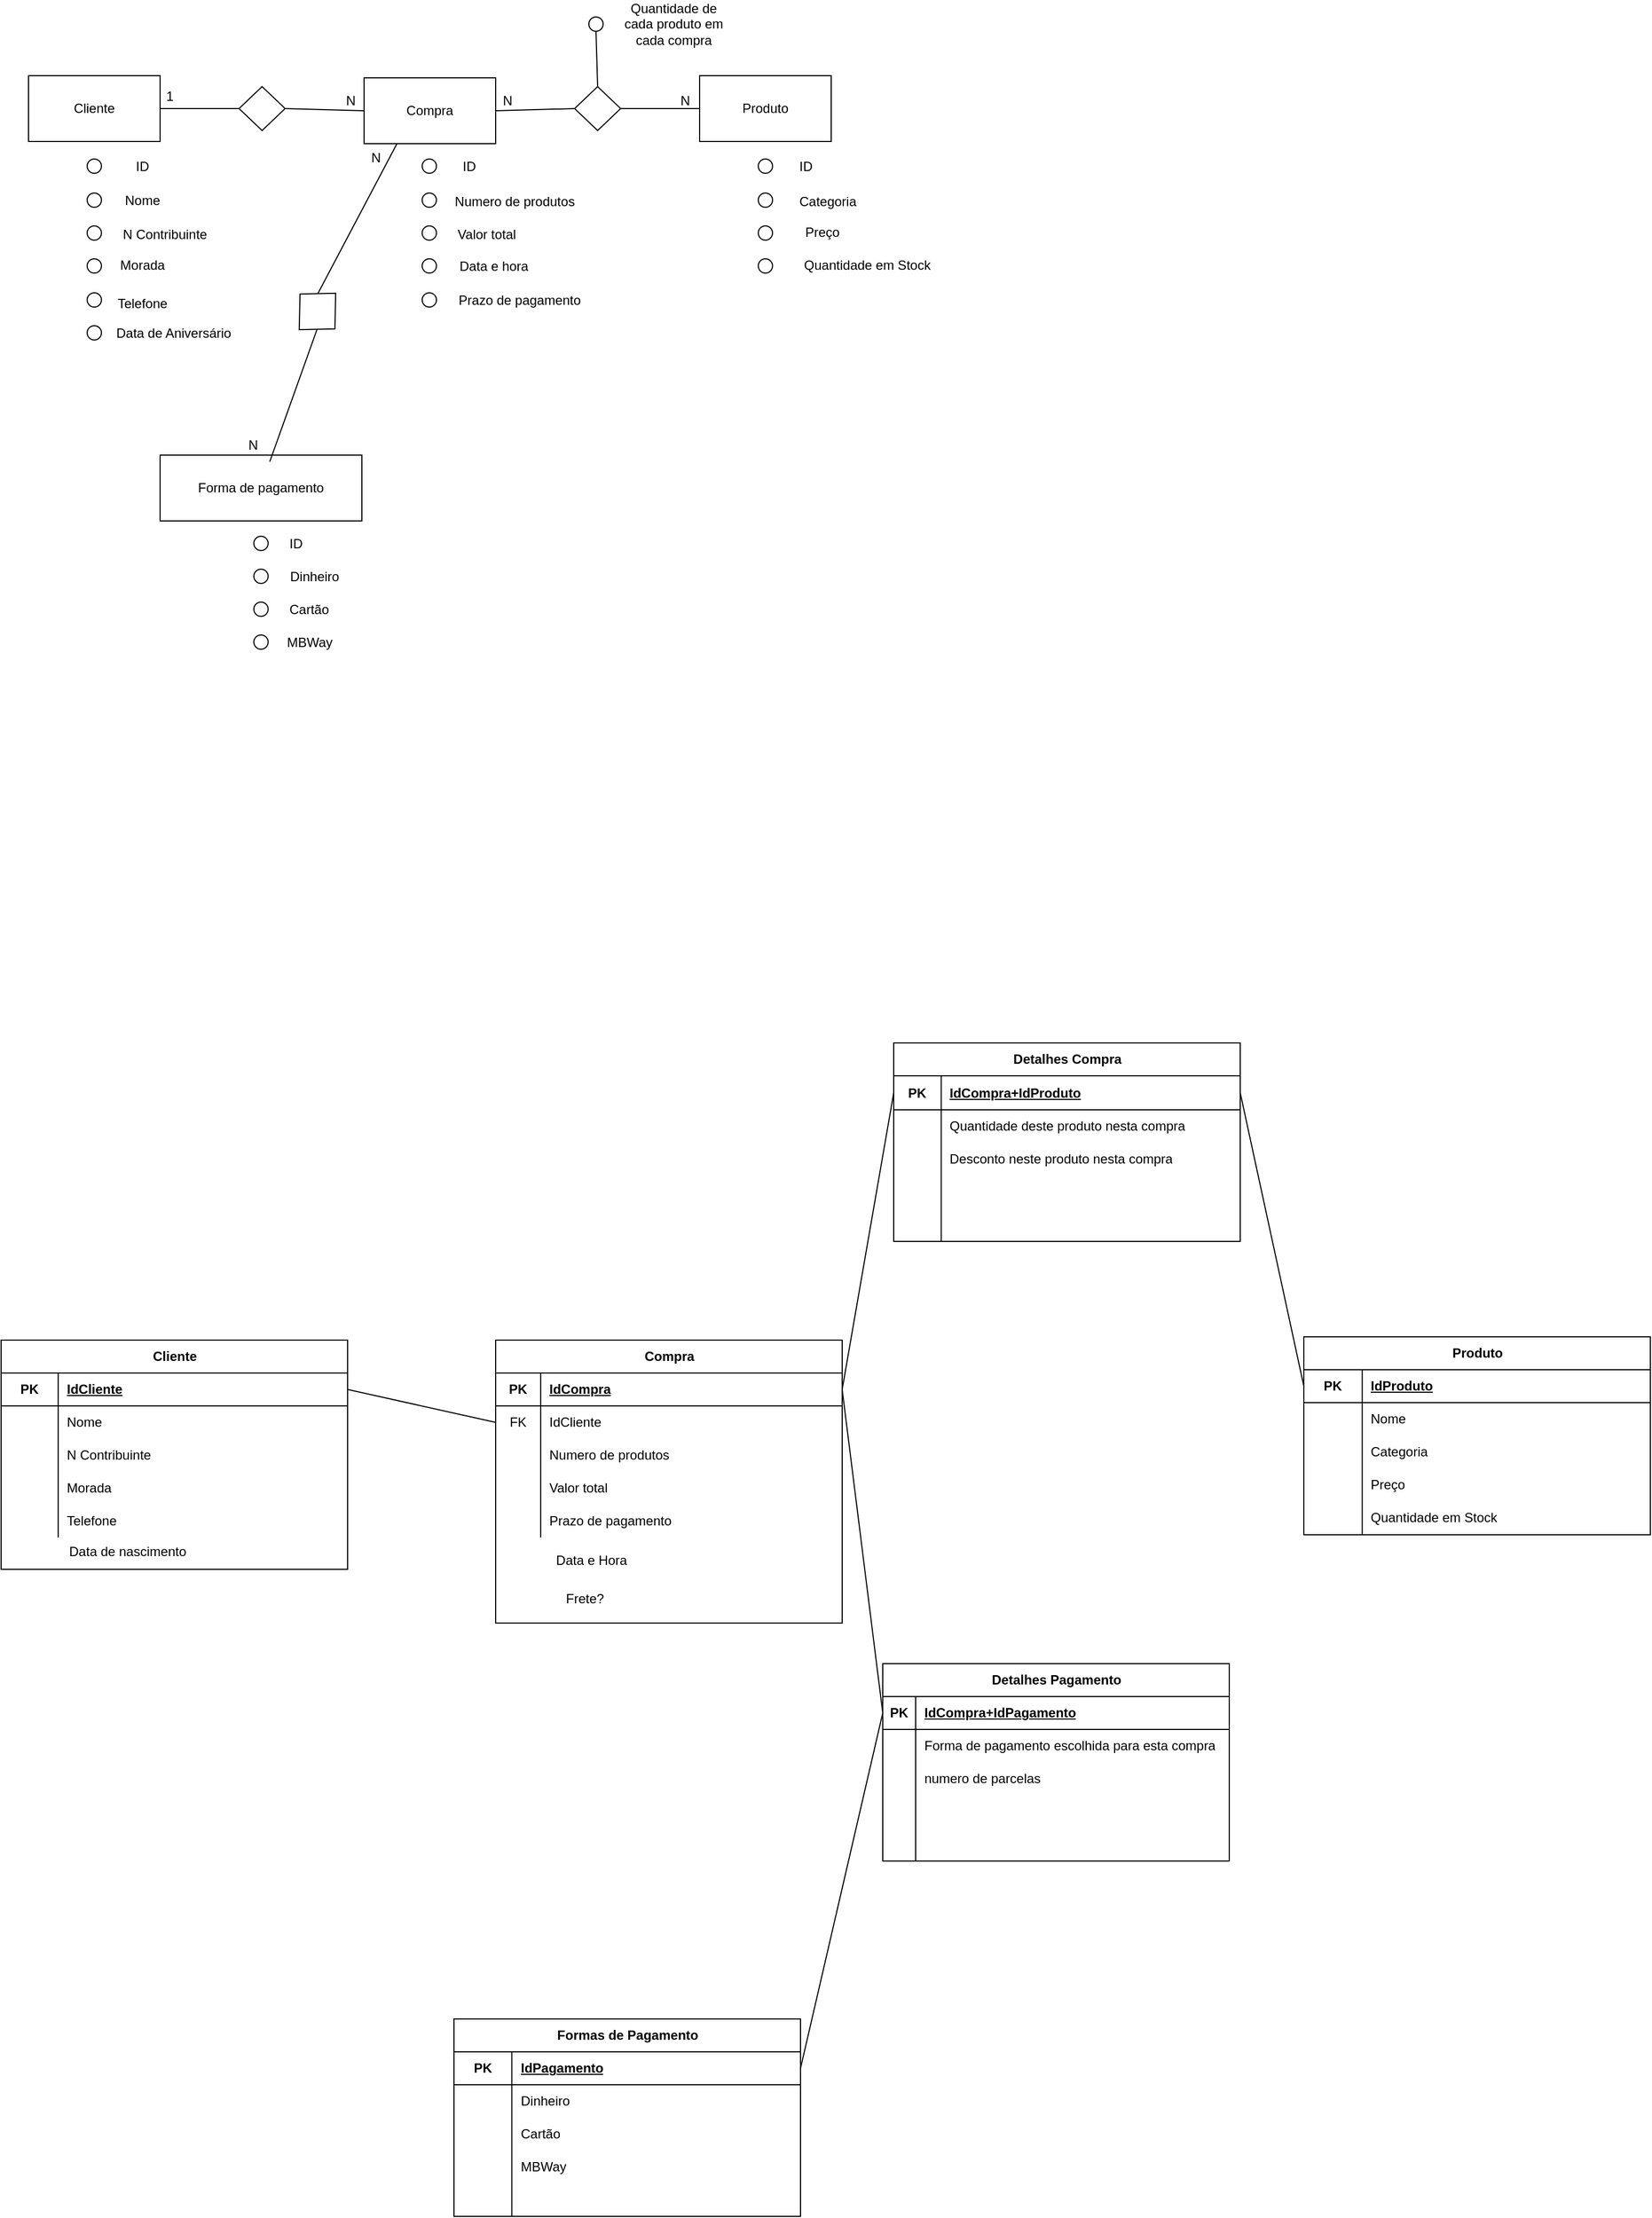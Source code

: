 <mxfile version="26.2.12">
  <diagram name="Página-1" id="aw5EVQUK8PJXHoLclDKm">
    <mxGraphModel dx="1126" dy="713" grid="0" gridSize="10" guides="1" tooltips="1" connect="1" arrows="1" fold="1" page="1" pageScale="1" pageWidth="827" pageHeight="1169" math="0" shadow="0">
      <root>
        <mxCell id="0" />
        <mxCell id="1" parent="0" />
        <mxCell id="TJn1rAr0pW9z7Ik-dWVA-1" value="Cliente" style="rounded=0;whiteSpace=wrap;html=1;" vertex="1" parent="1">
          <mxGeometry x="48" y="107" width="120" height="60" as="geometry" />
        </mxCell>
        <mxCell id="TJn1rAr0pW9z7Ik-dWVA-2" value="Compra" style="rounded=0;whiteSpace=wrap;html=1;" vertex="1" parent="1">
          <mxGeometry x="354" y="109" width="120" height="60" as="geometry" />
        </mxCell>
        <mxCell id="TJn1rAr0pW9z7Ik-dWVA-3" value="Produto" style="rounded=0;whiteSpace=wrap;html=1;" vertex="1" parent="1">
          <mxGeometry x="660" y="107" width="120" height="60" as="geometry" />
        </mxCell>
        <mxCell id="TJn1rAr0pW9z7Ik-dWVA-6" value="" style="ellipse;whiteSpace=wrap;html=1;aspect=fixed;" vertex="1" parent="1">
          <mxGeometry x="101.5" y="183" width="13" height="13" as="geometry" />
        </mxCell>
        <mxCell id="TJn1rAr0pW9z7Ik-dWVA-8" value="" style="ellipse;whiteSpace=wrap;html=1;aspect=fixed;" vertex="1" parent="1">
          <mxGeometry x="101.5" y="214" width="13" height="13" as="geometry" />
        </mxCell>
        <mxCell id="TJn1rAr0pW9z7Ik-dWVA-9" value="" style="ellipse;whiteSpace=wrap;html=1;aspect=fixed;" vertex="1" parent="1">
          <mxGeometry x="101.5" y="244" width="13" height="13" as="geometry" />
        </mxCell>
        <mxCell id="TJn1rAr0pW9z7Ik-dWVA-13" value="" style="ellipse;whiteSpace=wrap;html=1;aspect=fixed;" vertex="1" parent="1">
          <mxGeometry x="101.5" y="274" width="13" height="13" as="geometry" />
        </mxCell>
        <mxCell id="TJn1rAr0pW9z7Ik-dWVA-14" value="" style="ellipse;whiteSpace=wrap;html=1;aspect=fixed;" vertex="1" parent="1">
          <mxGeometry x="101.5" y="305" width="13" height="13" as="geometry" />
        </mxCell>
        <mxCell id="TJn1rAr0pW9z7Ik-dWVA-15" value="" style="ellipse;whiteSpace=wrap;html=1;aspect=fixed;" vertex="1" parent="1">
          <mxGeometry x="101.5" y="335" width="13" height="13" as="geometry" />
        </mxCell>
        <mxCell id="TJn1rAr0pW9z7Ik-dWVA-16" value="" style="ellipse;whiteSpace=wrap;html=1;aspect=fixed;" vertex="1" parent="1">
          <mxGeometry x="407" y="183" width="13" height="13" as="geometry" />
        </mxCell>
        <mxCell id="TJn1rAr0pW9z7Ik-dWVA-17" value="" style="ellipse;whiteSpace=wrap;html=1;aspect=fixed;" vertex="1" parent="1">
          <mxGeometry x="407" y="214" width="13" height="13" as="geometry" />
        </mxCell>
        <mxCell id="TJn1rAr0pW9z7Ik-dWVA-18" value="" style="ellipse;whiteSpace=wrap;html=1;aspect=fixed;" vertex="1" parent="1">
          <mxGeometry x="407" y="244" width="13" height="13" as="geometry" />
        </mxCell>
        <mxCell id="TJn1rAr0pW9z7Ik-dWVA-19" value="" style="ellipse;whiteSpace=wrap;html=1;aspect=fixed;" vertex="1" parent="1">
          <mxGeometry x="407" y="274" width="13" height="13" as="geometry" />
        </mxCell>
        <mxCell id="TJn1rAr0pW9z7Ik-dWVA-20" value="" style="ellipse;whiteSpace=wrap;html=1;aspect=fixed;" vertex="1" parent="1">
          <mxGeometry x="407" y="305" width="13" height="13" as="geometry" />
        </mxCell>
        <mxCell id="TJn1rAr0pW9z7Ik-dWVA-22" value="" style="ellipse;whiteSpace=wrap;html=1;aspect=fixed;" vertex="1" parent="1">
          <mxGeometry x="713.5" y="183" width="13" height="13" as="geometry" />
        </mxCell>
        <mxCell id="TJn1rAr0pW9z7Ik-dWVA-23" value="" style="ellipse;whiteSpace=wrap;html=1;aspect=fixed;" vertex="1" parent="1">
          <mxGeometry x="713.5" y="214" width="13" height="13" as="geometry" />
        </mxCell>
        <mxCell id="TJn1rAr0pW9z7Ik-dWVA-24" value="" style="ellipse;whiteSpace=wrap;html=1;aspect=fixed;" vertex="1" parent="1">
          <mxGeometry x="713.5" y="244" width="13" height="13" as="geometry" />
        </mxCell>
        <mxCell id="TJn1rAr0pW9z7Ik-dWVA-25" value="" style="ellipse;whiteSpace=wrap;html=1;aspect=fixed;" vertex="1" parent="1">
          <mxGeometry x="713.5" y="274" width="13" height="13" as="geometry" />
        </mxCell>
        <mxCell id="TJn1rAr0pW9z7Ik-dWVA-28" value="" style="endArrow=none;html=1;rounded=0;entryX=0;entryY=0.5;entryDx=0;entryDy=0;exitX=1;exitY=0.5;exitDx=0;exitDy=0;" edge="1" parent="1" source="TJn1rAr0pW9z7Ik-dWVA-32" target="TJn1rAr0pW9z7Ik-dWVA-3">
          <mxGeometry width="50" height="50" relative="1" as="geometry">
            <mxPoint x="397" y="290" as="sourcePoint" />
            <mxPoint x="447" y="240" as="targetPoint" />
          </mxGeometry>
        </mxCell>
        <mxCell id="TJn1rAr0pW9z7Ik-dWVA-29" value="" style="endArrow=none;html=1;rounded=0;entryX=1;entryY=0.5;entryDx=0;entryDy=0;exitX=0;exitY=0.5;exitDx=0;exitDy=0;" edge="1" parent="1" source="TJn1rAr0pW9z7Ik-dWVA-30" target="TJn1rAr0pW9z7Ik-dWVA-1">
          <mxGeometry width="50" height="50" relative="1" as="geometry">
            <mxPoint x="397" y="290" as="sourcePoint" />
            <mxPoint x="447" y="240" as="targetPoint" />
          </mxGeometry>
        </mxCell>
        <mxCell id="TJn1rAr0pW9z7Ik-dWVA-31" value="" style="endArrow=none;html=1;rounded=0;entryX=1;entryY=0.5;entryDx=0;entryDy=0;exitX=0;exitY=0.5;exitDx=0;exitDy=0;" edge="1" parent="1" source="TJn1rAr0pW9z7Ik-dWVA-2" target="TJn1rAr0pW9z7Ik-dWVA-30">
          <mxGeometry width="50" height="50" relative="1" as="geometry">
            <mxPoint x="354" y="139" as="sourcePoint" />
            <mxPoint x="168" y="137" as="targetPoint" />
          </mxGeometry>
        </mxCell>
        <mxCell id="TJn1rAr0pW9z7Ik-dWVA-30" value="" style="rhombus;whiteSpace=wrap;html=1;" vertex="1" parent="1">
          <mxGeometry x="240" y="117" width="42" height="40" as="geometry" />
        </mxCell>
        <mxCell id="TJn1rAr0pW9z7Ik-dWVA-33" value="" style="endArrow=none;html=1;rounded=0;entryX=0;entryY=0.5;entryDx=0;entryDy=0;exitX=1;exitY=0.5;exitDx=0;exitDy=0;" edge="1" parent="1" source="TJn1rAr0pW9z7Ik-dWVA-2" target="TJn1rAr0pW9z7Ik-dWVA-32">
          <mxGeometry width="50" height="50" relative="1" as="geometry">
            <mxPoint x="474" y="139" as="sourcePoint" />
            <mxPoint x="660" y="137" as="targetPoint" />
          </mxGeometry>
        </mxCell>
        <mxCell id="TJn1rAr0pW9z7Ik-dWVA-32" value="" style="rhombus;whiteSpace=wrap;html=1;" vertex="1" parent="1">
          <mxGeometry x="546" y="117" width="42" height="40" as="geometry" />
        </mxCell>
        <mxCell id="TJn1rAr0pW9z7Ik-dWVA-34" value="Nome" style="text;html=1;align=center;verticalAlign=middle;whiteSpace=wrap;rounded=0;" vertex="1" parent="1">
          <mxGeometry x="122" y="206" width="60" height="30" as="geometry" />
        </mxCell>
        <mxCell id="TJn1rAr0pW9z7Ik-dWVA-35" value="&lt;div&gt;N Contribuinte&lt;/div&gt;" style="text;html=1;align=center;verticalAlign=middle;whiteSpace=wrap;rounded=0;" vertex="1" parent="1">
          <mxGeometry x="122" y="237" width="101" height="30" as="geometry" />
        </mxCell>
        <mxCell id="TJn1rAr0pW9z7Ik-dWVA-36" value="Morada" style="text;html=1;align=center;verticalAlign=middle;whiteSpace=wrap;rounded=0;" vertex="1" parent="1">
          <mxGeometry x="122" y="264.5" width="60" height="30" as="geometry" />
        </mxCell>
        <mxCell id="TJn1rAr0pW9z7Ik-dWVA-37" value="&lt;div&gt;Telefone&lt;/div&gt;" style="text;html=1;align=center;verticalAlign=middle;whiteSpace=wrap;rounded=0;" vertex="1" parent="1">
          <mxGeometry x="122" y="299.5" width="60" height="30" as="geometry" />
        </mxCell>
        <mxCell id="TJn1rAr0pW9z7Ik-dWVA-38" value="ID" style="text;html=1;align=center;verticalAlign=middle;whiteSpace=wrap;rounded=0;" vertex="1" parent="1">
          <mxGeometry x="122" y="174.5" width="60" height="30" as="geometry" />
        </mxCell>
        <mxCell id="TJn1rAr0pW9z7Ik-dWVA-43" value="N" style="text;html=1;align=center;verticalAlign=middle;whiteSpace=wrap;rounded=0;" vertex="1" parent="1">
          <mxGeometry x="312" y="115" width="60" height="30" as="geometry" />
        </mxCell>
        <mxCell id="TJn1rAr0pW9z7Ik-dWVA-44" value="N" style="text;html=1;align=center;verticalAlign=middle;whiteSpace=wrap;rounded=0;" vertex="1" parent="1">
          <mxGeometry x="617" y="115" width="60" height="30" as="geometry" />
        </mxCell>
        <mxCell id="TJn1rAr0pW9z7Ik-dWVA-45" value="1" style="text;html=1;align=center;verticalAlign=middle;whiteSpace=wrap;rounded=0;" vertex="1" parent="1">
          <mxGeometry x="147" y="111" width="60" height="30" as="geometry" />
        </mxCell>
        <mxCell id="TJn1rAr0pW9z7Ik-dWVA-47" value="N" style="text;html=1;align=center;verticalAlign=middle;whiteSpace=wrap;rounded=0;" vertex="1" parent="1">
          <mxGeometry x="455" y="115" width="60" height="30" as="geometry" />
        </mxCell>
        <mxCell id="TJn1rAr0pW9z7Ik-dWVA-49" value="ID" style="text;html=1;align=center;verticalAlign=middle;whiteSpace=wrap;rounded=0;" vertex="1" parent="1">
          <mxGeometry x="420" y="174.5" width="60" height="30" as="geometry" />
        </mxCell>
        <mxCell id="TJn1rAr0pW9z7Ik-dWVA-51" value="ID" style="text;html=1;align=center;verticalAlign=middle;whiteSpace=wrap;rounded=0;" vertex="1" parent="1">
          <mxGeometry x="726.5" y="174.5" width="60" height="30" as="geometry" />
        </mxCell>
        <mxCell id="TJn1rAr0pW9z7Ik-dWVA-52" value="Numero de produtos" style="text;html=1;align=center;verticalAlign=middle;whiteSpace=wrap;rounded=0;" vertex="1" parent="1">
          <mxGeometry x="420" y="207" width="143" height="30" as="geometry" />
        </mxCell>
        <mxCell id="TJn1rAr0pW9z7Ik-dWVA-53" value="Valor total" style="text;html=1;align=center;verticalAlign=middle;whiteSpace=wrap;rounded=0;" vertex="1" parent="1">
          <mxGeometry x="436" y="237" width="60" height="30" as="geometry" />
        </mxCell>
        <mxCell id="TJn1rAr0pW9z7Ik-dWVA-54" value="Categoria" style="text;html=1;align=center;verticalAlign=middle;whiteSpace=wrap;rounded=0;" vertex="1" parent="1">
          <mxGeometry x="747" y="207" width="60" height="30" as="geometry" />
        </mxCell>
        <mxCell id="TJn1rAr0pW9z7Ik-dWVA-55" value="Preço" style="text;html=1;align=center;verticalAlign=middle;whiteSpace=wrap;rounded=0;" vertex="1" parent="1">
          <mxGeometry x="742" y="234.5" width="60" height="30" as="geometry" />
        </mxCell>
        <mxCell id="TJn1rAr0pW9z7Ik-dWVA-56" value="Quantidade em Stock" style="text;html=1;align=center;verticalAlign=middle;whiteSpace=wrap;rounded=0;" vertex="1" parent="1">
          <mxGeometry x="734" y="264.5" width="158" height="30" as="geometry" />
        </mxCell>
        <mxCell id="TJn1rAr0pW9z7Ik-dWVA-58" value="Prazo de pagamento" style="text;html=1;align=center;verticalAlign=middle;whiteSpace=wrap;rounded=0;" vertex="1" parent="1">
          <mxGeometry x="414" y="296.5" width="164" height="30" as="geometry" />
        </mxCell>
        <mxCell id="TJn1rAr0pW9z7Ik-dWVA-59" value="" style="ellipse;whiteSpace=wrap;html=1;aspect=fixed;" vertex="1" parent="1">
          <mxGeometry x="559" y="53.5" width="13" height="13" as="geometry" />
        </mxCell>
        <mxCell id="TJn1rAr0pW9z7Ik-dWVA-62" value="Quantidade de cada produto em cada compra" style="text;html=1;align=center;verticalAlign=middle;whiteSpace=wrap;rounded=0;" vertex="1" parent="1">
          <mxGeometry x="586.5" y="45" width="99" height="30" as="geometry" />
        </mxCell>
        <mxCell id="TJn1rAr0pW9z7Ik-dWVA-63" value="" style="endArrow=none;html=1;rounded=0;entryX=0.5;entryY=1;entryDx=0;entryDy=0;exitX=0.5;exitY=0;exitDx=0;exitDy=0;" edge="1" parent="1" source="TJn1rAr0pW9z7Ik-dWVA-32" target="TJn1rAr0pW9z7Ik-dWVA-59">
          <mxGeometry width="50" height="50" relative="1" as="geometry">
            <mxPoint x="375" y="290" as="sourcePoint" />
            <mxPoint x="425" y="240" as="targetPoint" />
          </mxGeometry>
        </mxCell>
        <mxCell id="TJn1rAr0pW9z7Ik-dWVA-64" value="Data e hora" style="text;html=1;align=center;verticalAlign=middle;whiteSpace=wrap;rounded=0;" vertex="1" parent="1">
          <mxGeometry x="407" y="265.5" width="131" height="30" as="geometry" />
        </mxCell>
        <mxCell id="TJn1rAr0pW9z7Ik-dWVA-65" value="Forma de pagamento" style="rounded=0;whiteSpace=wrap;html=1;" vertex="1" parent="1">
          <mxGeometry x="168" y="453" width="184" height="60" as="geometry" />
        </mxCell>
        <mxCell id="TJn1rAr0pW9z7Ik-dWVA-67" value="N" style="text;html=1;align=center;verticalAlign=middle;whiteSpace=wrap;rounded=0;" vertex="1" parent="1">
          <mxGeometry x="223" y="429" width="60" height="30" as="geometry" />
        </mxCell>
        <mxCell id="TJn1rAr0pW9z7Ik-dWVA-68" value="N" style="text;html=1;align=center;verticalAlign=middle;whiteSpace=wrap;rounded=0;" vertex="1" parent="1">
          <mxGeometry x="335" y="167" width="60" height="30" as="geometry" />
        </mxCell>
        <mxCell id="TJn1rAr0pW9z7Ik-dWVA-70" value="" style="ellipse;whiteSpace=wrap;html=1;aspect=fixed;" vertex="1" parent="1">
          <mxGeometry x="253.5" y="527" width="13" height="13" as="geometry" />
        </mxCell>
        <mxCell id="TJn1rAr0pW9z7Ik-dWVA-71" value="" style="ellipse;whiteSpace=wrap;html=1;aspect=fixed;" vertex="1" parent="1">
          <mxGeometry x="253.5" y="557" width="13" height="13" as="geometry" />
        </mxCell>
        <mxCell id="TJn1rAr0pW9z7Ik-dWVA-72" value="" style="ellipse;whiteSpace=wrap;html=1;aspect=fixed;" vertex="1" parent="1">
          <mxGeometry x="253.5" y="587" width="13" height="13" as="geometry" />
        </mxCell>
        <mxCell id="TJn1rAr0pW9z7Ik-dWVA-73" value="" style="ellipse;whiteSpace=wrap;html=1;aspect=fixed;" vertex="1" parent="1">
          <mxGeometry x="253.5" y="617" width="13" height="13" as="geometry" />
        </mxCell>
        <mxCell id="TJn1rAr0pW9z7Ik-dWVA-74" value="ID" style="text;html=1;align=center;verticalAlign=middle;whiteSpace=wrap;rounded=0;" vertex="1" parent="1">
          <mxGeometry x="262" y="518.5" width="60" height="30" as="geometry" />
        </mxCell>
        <mxCell id="TJn1rAr0pW9z7Ik-dWVA-75" value="Dinheiro" style="text;html=1;align=center;verticalAlign=middle;whiteSpace=wrap;rounded=0;" vertex="1" parent="1">
          <mxGeometry x="279" y="548.5" width="60" height="30" as="geometry" />
        </mxCell>
        <mxCell id="TJn1rAr0pW9z7Ik-dWVA-76" value="Cartão" style="text;html=1;align=center;verticalAlign=middle;whiteSpace=wrap;rounded=0;" vertex="1" parent="1">
          <mxGeometry x="274" y="578.5" width="60" height="30" as="geometry" />
        </mxCell>
        <mxCell id="TJn1rAr0pW9z7Ik-dWVA-77" value="MBWay" style="text;html=1;align=center;verticalAlign=middle;whiteSpace=wrap;rounded=0;" vertex="1" parent="1">
          <mxGeometry x="243.75" y="608.5" width="120.5" height="30" as="geometry" />
        </mxCell>
        <mxCell id="TJn1rAr0pW9z7Ik-dWVA-78" value="Data de Aniversário" style="text;html=1;align=center;verticalAlign=middle;whiteSpace=wrap;rounded=0;" vertex="1" parent="1">
          <mxGeometry x="105.5" y="326.5" width="149" height="30" as="geometry" />
        </mxCell>
        <mxCell id="TJn1rAr0pW9z7Ik-dWVA-83" value="" style="rhombus;whiteSpace=wrap;html=1;rotation=-45;" vertex="1" parent="1">
          <mxGeometry x="288" y="299.5" width="47" height="45" as="geometry" />
        </mxCell>
        <mxCell id="TJn1rAr0pW9z7Ik-dWVA-86" value="" style="endArrow=none;html=1;rounded=0;entryX=0.25;entryY=1;entryDx=0;entryDy=0;exitX=1;exitY=0;exitDx=0;exitDy=0;" edge="1" parent="1" source="TJn1rAr0pW9z7Ik-dWVA-83" target="TJn1rAr0pW9z7Ik-dWVA-2">
          <mxGeometry width="50" height="50" relative="1" as="geometry">
            <mxPoint x="498" y="407" as="sourcePoint" />
            <mxPoint x="548" y="357" as="targetPoint" />
          </mxGeometry>
        </mxCell>
        <mxCell id="TJn1rAr0pW9z7Ik-dWVA-87" value="" style="endArrow=none;html=1;rounded=0;exitX=0.75;exitY=1;exitDx=0;exitDy=0;entryX=0;entryY=1;entryDx=0;entryDy=0;" edge="1" parent="1" source="TJn1rAr0pW9z7Ik-dWVA-67" target="TJn1rAr0pW9z7Ik-dWVA-83">
          <mxGeometry width="50" height="50" relative="1" as="geometry">
            <mxPoint x="498" y="407" as="sourcePoint" />
            <mxPoint x="548" y="357" as="targetPoint" />
          </mxGeometry>
        </mxCell>
        <mxCell id="TJn1rAr0pW9z7Ik-dWVA-88" value="Cliente" style="shape=table;startSize=30;container=1;collapsible=1;childLayout=tableLayout;fixedRows=1;rowLines=0;fontStyle=1;align=center;resizeLast=1;html=1;" vertex="1" parent="1">
          <mxGeometry x="23" y="1260" width="316" height="209" as="geometry" />
        </mxCell>
        <mxCell id="TJn1rAr0pW9z7Ik-dWVA-89" value="" style="shape=tableRow;horizontal=0;startSize=0;swimlaneHead=0;swimlaneBody=0;fillColor=none;collapsible=0;dropTarget=0;points=[[0,0.5],[1,0.5]];portConstraint=eastwest;top=0;left=0;right=0;bottom=1;" vertex="1" parent="TJn1rAr0pW9z7Ik-dWVA-88">
          <mxGeometry y="30" width="316" height="30" as="geometry" />
        </mxCell>
        <mxCell id="TJn1rAr0pW9z7Ik-dWVA-90" value="PK" style="shape=partialRectangle;connectable=0;fillColor=none;top=0;left=0;bottom=0;right=0;fontStyle=1;overflow=hidden;whiteSpace=wrap;html=1;" vertex="1" parent="TJn1rAr0pW9z7Ik-dWVA-89">
          <mxGeometry width="52.071" height="30" as="geometry">
            <mxRectangle width="52.071" height="30" as="alternateBounds" />
          </mxGeometry>
        </mxCell>
        <mxCell id="TJn1rAr0pW9z7Ik-dWVA-91" value="IdCliente" style="shape=partialRectangle;connectable=0;fillColor=none;top=0;left=0;bottom=0;right=0;align=left;spacingLeft=6;fontStyle=5;overflow=hidden;whiteSpace=wrap;html=1;" vertex="1" parent="TJn1rAr0pW9z7Ik-dWVA-89">
          <mxGeometry x="52.071" width="263.929" height="30" as="geometry">
            <mxRectangle width="263.929" height="30" as="alternateBounds" />
          </mxGeometry>
        </mxCell>
        <mxCell id="TJn1rAr0pW9z7Ik-dWVA-92" value="" style="shape=tableRow;horizontal=0;startSize=0;swimlaneHead=0;swimlaneBody=0;fillColor=none;collapsible=0;dropTarget=0;points=[[0,0.5],[1,0.5]];portConstraint=eastwest;top=0;left=0;right=0;bottom=0;" vertex="1" parent="TJn1rAr0pW9z7Ik-dWVA-88">
          <mxGeometry y="60" width="316" height="30" as="geometry" />
        </mxCell>
        <mxCell id="TJn1rAr0pW9z7Ik-dWVA-93" value="" style="shape=partialRectangle;connectable=0;fillColor=none;top=0;left=0;bottom=0;right=0;editable=1;overflow=hidden;whiteSpace=wrap;html=1;" vertex="1" parent="TJn1rAr0pW9z7Ik-dWVA-92">
          <mxGeometry width="52.071" height="30" as="geometry">
            <mxRectangle width="52.071" height="30" as="alternateBounds" />
          </mxGeometry>
        </mxCell>
        <mxCell id="TJn1rAr0pW9z7Ik-dWVA-94" value="&lt;div&gt;Nome&lt;/div&gt;" style="shape=partialRectangle;connectable=0;fillColor=none;top=0;left=0;bottom=0;right=0;align=left;spacingLeft=6;overflow=hidden;whiteSpace=wrap;html=1;" vertex="1" parent="TJn1rAr0pW9z7Ik-dWVA-92">
          <mxGeometry x="52.071" width="263.929" height="30" as="geometry">
            <mxRectangle width="263.929" height="30" as="alternateBounds" />
          </mxGeometry>
        </mxCell>
        <mxCell id="TJn1rAr0pW9z7Ik-dWVA-95" value="" style="shape=tableRow;horizontal=0;startSize=0;swimlaneHead=0;swimlaneBody=0;fillColor=none;collapsible=0;dropTarget=0;points=[[0,0.5],[1,0.5]];portConstraint=eastwest;top=0;left=0;right=0;bottom=0;" vertex="1" parent="TJn1rAr0pW9z7Ik-dWVA-88">
          <mxGeometry y="90" width="316" height="30" as="geometry" />
        </mxCell>
        <mxCell id="TJn1rAr0pW9z7Ik-dWVA-96" value="" style="shape=partialRectangle;connectable=0;fillColor=none;top=0;left=0;bottom=0;right=0;editable=1;overflow=hidden;whiteSpace=wrap;html=1;" vertex="1" parent="TJn1rAr0pW9z7Ik-dWVA-95">
          <mxGeometry width="52.071" height="30" as="geometry">
            <mxRectangle width="52.071" height="30" as="alternateBounds" />
          </mxGeometry>
        </mxCell>
        <mxCell id="TJn1rAr0pW9z7Ik-dWVA-97" value="N Contribuinte" style="shape=partialRectangle;connectable=0;fillColor=none;top=0;left=0;bottom=0;right=0;align=left;spacingLeft=6;overflow=hidden;whiteSpace=wrap;html=1;" vertex="1" parent="TJn1rAr0pW9z7Ik-dWVA-95">
          <mxGeometry x="52.071" width="263.929" height="30" as="geometry">
            <mxRectangle width="263.929" height="30" as="alternateBounds" />
          </mxGeometry>
        </mxCell>
        <mxCell id="TJn1rAr0pW9z7Ik-dWVA-98" value="" style="shape=tableRow;horizontal=0;startSize=0;swimlaneHead=0;swimlaneBody=0;fillColor=none;collapsible=0;dropTarget=0;points=[[0,0.5],[1,0.5]];portConstraint=eastwest;top=0;left=0;right=0;bottom=0;" vertex="1" parent="TJn1rAr0pW9z7Ik-dWVA-88">
          <mxGeometry y="120" width="316" height="30" as="geometry" />
        </mxCell>
        <mxCell id="TJn1rAr0pW9z7Ik-dWVA-99" value="" style="shape=partialRectangle;connectable=0;fillColor=none;top=0;left=0;bottom=0;right=0;editable=1;overflow=hidden;whiteSpace=wrap;html=1;" vertex="1" parent="TJn1rAr0pW9z7Ik-dWVA-98">
          <mxGeometry width="52.071" height="30" as="geometry">
            <mxRectangle width="52.071" height="30" as="alternateBounds" />
          </mxGeometry>
        </mxCell>
        <mxCell id="TJn1rAr0pW9z7Ik-dWVA-100" value="Morada" style="shape=partialRectangle;connectable=0;fillColor=none;top=0;left=0;bottom=0;right=0;align=left;spacingLeft=6;overflow=hidden;whiteSpace=wrap;html=1;" vertex="1" parent="TJn1rAr0pW9z7Ik-dWVA-98">
          <mxGeometry x="52.071" width="263.929" height="30" as="geometry">
            <mxRectangle width="263.929" height="30" as="alternateBounds" />
          </mxGeometry>
        </mxCell>
        <mxCell id="TJn1rAr0pW9z7Ik-dWVA-101" style="shape=tableRow;horizontal=0;startSize=0;swimlaneHead=0;swimlaneBody=0;fillColor=none;collapsible=0;dropTarget=0;points=[[0,0.5],[1,0.5]];portConstraint=eastwest;top=0;left=0;right=0;bottom=0;" vertex="1" parent="TJn1rAr0pW9z7Ik-dWVA-88">
          <mxGeometry y="150" width="316" height="30" as="geometry" />
        </mxCell>
        <mxCell id="TJn1rAr0pW9z7Ik-dWVA-102" style="shape=partialRectangle;connectable=0;fillColor=none;top=0;left=0;bottom=0;right=0;editable=1;overflow=hidden;whiteSpace=wrap;html=1;" vertex="1" parent="TJn1rAr0pW9z7Ik-dWVA-101">
          <mxGeometry width="52.071" height="30" as="geometry">
            <mxRectangle width="52.071" height="30" as="alternateBounds" />
          </mxGeometry>
        </mxCell>
        <mxCell id="TJn1rAr0pW9z7Ik-dWVA-103" value="Telefone" style="shape=partialRectangle;connectable=0;fillColor=none;top=0;left=0;bottom=0;right=0;align=left;spacingLeft=6;overflow=hidden;whiteSpace=wrap;html=1;" vertex="1" parent="TJn1rAr0pW9z7Ik-dWVA-101">
          <mxGeometry x="52.071" width="263.929" height="30" as="geometry">
            <mxRectangle width="263.929" height="30" as="alternateBounds" />
          </mxGeometry>
        </mxCell>
        <mxCell id="TJn1rAr0pW9z7Ik-dWVA-104" value="Compra" style="shape=table;startSize=30;container=1;collapsible=1;childLayout=tableLayout;fixedRows=1;rowLines=0;fontStyle=1;align=center;resizeLast=1;html=1;" vertex="1" parent="1">
          <mxGeometry x="474" y="1260" width="316" height="258" as="geometry" />
        </mxCell>
        <mxCell id="TJn1rAr0pW9z7Ik-dWVA-105" value="" style="shape=tableRow;horizontal=0;startSize=0;swimlaneHead=0;swimlaneBody=0;fillColor=none;collapsible=0;dropTarget=0;points=[[0,0.5],[1,0.5]];portConstraint=eastwest;top=0;left=0;right=0;bottom=1;" vertex="1" parent="TJn1rAr0pW9z7Ik-dWVA-104">
          <mxGeometry y="30" width="316" height="30" as="geometry" />
        </mxCell>
        <mxCell id="TJn1rAr0pW9z7Ik-dWVA-106" value="PK" style="shape=partialRectangle;connectable=0;fillColor=none;top=0;left=0;bottom=0;right=0;fontStyle=1;overflow=hidden;whiteSpace=wrap;html=1;" vertex="1" parent="TJn1rAr0pW9z7Ik-dWVA-105">
          <mxGeometry width="41.071" height="30" as="geometry">
            <mxRectangle width="41.071" height="30" as="alternateBounds" />
          </mxGeometry>
        </mxCell>
        <mxCell id="TJn1rAr0pW9z7Ik-dWVA-107" value="IdCompra" style="shape=partialRectangle;connectable=0;fillColor=none;top=0;left=0;bottom=0;right=0;align=left;spacingLeft=6;fontStyle=5;overflow=hidden;whiteSpace=wrap;html=1;" vertex="1" parent="TJn1rAr0pW9z7Ik-dWVA-105">
          <mxGeometry x="41.071" width="274.929" height="30" as="geometry">
            <mxRectangle width="274.929" height="30" as="alternateBounds" />
          </mxGeometry>
        </mxCell>
        <mxCell id="TJn1rAr0pW9z7Ik-dWVA-108" value="" style="shape=tableRow;horizontal=0;startSize=0;swimlaneHead=0;swimlaneBody=0;fillColor=none;collapsible=0;dropTarget=0;points=[[0,0.5],[1,0.5]];portConstraint=eastwest;top=0;left=0;right=0;bottom=0;" vertex="1" parent="TJn1rAr0pW9z7Ik-dWVA-104">
          <mxGeometry y="60" width="316" height="30" as="geometry" />
        </mxCell>
        <mxCell id="TJn1rAr0pW9z7Ik-dWVA-109" value="FK" style="shape=partialRectangle;connectable=0;fillColor=none;top=0;left=0;bottom=0;right=0;editable=1;overflow=hidden;whiteSpace=wrap;html=1;" vertex="1" parent="TJn1rAr0pW9z7Ik-dWVA-108">
          <mxGeometry width="41.071" height="30" as="geometry">
            <mxRectangle width="41.071" height="30" as="alternateBounds" />
          </mxGeometry>
        </mxCell>
        <mxCell id="TJn1rAr0pW9z7Ik-dWVA-110" value="IdCliente" style="shape=partialRectangle;connectable=0;fillColor=none;top=0;left=0;bottom=0;right=0;align=left;spacingLeft=6;overflow=hidden;whiteSpace=wrap;html=1;" vertex="1" parent="TJn1rAr0pW9z7Ik-dWVA-108">
          <mxGeometry x="41.071" width="274.929" height="30" as="geometry">
            <mxRectangle width="274.929" height="30" as="alternateBounds" />
          </mxGeometry>
        </mxCell>
        <mxCell id="TJn1rAr0pW9z7Ik-dWVA-111" value="" style="shape=tableRow;horizontal=0;startSize=0;swimlaneHead=0;swimlaneBody=0;fillColor=none;collapsible=0;dropTarget=0;points=[[0,0.5],[1,0.5]];portConstraint=eastwest;top=0;left=0;right=0;bottom=0;" vertex="1" parent="TJn1rAr0pW9z7Ik-dWVA-104">
          <mxGeometry y="90" width="316" height="30" as="geometry" />
        </mxCell>
        <mxCell id="TJn1rAr0pW9z7Ik-dWVA-112" value="" style="shape=partialRectangle;connectable=0;fillColor=none;top=0;left=0;bottom=0;right=0;editable=1;overflow=hidden;whiteSpace=wrap;html=1;" vertex="1" parent="TJn1rAr0pW9z7Ik-dWVA-111">
          <mxGeometry width="41.071" height="30" as="geometry">
            <mxRectangle width="41.071" height="30" as="alternateBounds" />
          </mxGeometry>
        </mxCell>
        <mxCell id="TJn1rAr0pW9z7Ik-dWVA-113" value="Numero de produtos" style="shape=partialRectangle;connectable=0;fillColor=none;top=0;left=0;bottom=0;right=0;align=left;spacingLeft=6;overflow=hidden;whiteSpace=wrap;html=1;" vertex="1" parent="TJn1rAr0pW9z7Ik-dWVA-111">
          <mxGeometry x="41.071" width="274.929" height="30" as="geometry">
            <mxRectangle width="274.929" height="30" as="alternateBounds" />
          </mxGeometry>
        </mxCell>
        <mxCell id="TJn1rAr0pW9z7Ik-dWVA-114" value="" style="shape=tableRow;horizontal=0;startSize=0;swimlaneHead=0;swimlaneBody=0;fillColor=none;collapsible=0;dropTarget=0;points=[[0,0.5],[1,0.5]];portConstraint=eastwest;top=0;left=0;right=0;bottom=0;" vertex="1" parent="TJn1rAr0pW9z7Ik-dWVA-104">
          <mxGeometry y="120" width="316" height="30" as="geometry" />
        </mxCell>
        <mxCell id="TJn1rAr0pW9z7Ik-dWVA-115" value="" style="shape=partialRectangle;connectable=0;fillColor=none;top=0;left=0;bottom=0;right=0;editable=1;overflow=hidden;whiteSpace=wrap;html=1;" vertex="1" parent="TJn1rAr0pW9z7Ik-dWVA-114">
          <mxGeometry width="41.071" height="30" as="geometry">
            <mxRectangle width="41.071" height="30" as="alternateBounds" />
          </mxGeometry>
        </mxCell>
        <mxCell id="TJn1rAr0pW9z7Ik-dWVA-116" value="Valor total" style="shape=partialRectangle;connectable=0;fillColor=none;top=0;left=0;bottom=0;right=0;align=left;spacingLeft=6;overflow=hidden;whiteSpace=wrap;html=1;" vertex="1" parent="TJn1rAr0pW9z7Ik-dWVA-114">
          <mxGeometry x="41.071" width="274.929" height="30" as="geometry">
            <mxRectangle width="274.929" height="30" as="alternateBounds" />
          </mxGeometry>
        </mxCell>
        <mxCell id="TJn1rAr0pW9z7Ik-dWVA-117" style="shape=tableRow;horizontal=0;startSize=0;swimlaneHead=0;swimlaneBody=0;fillColor=none;collapsible=0;dropTarget=0;points=[[0,0.5],[1,0.5]];portConstraint=eastwest;top=0;left=0;right=0;bottom=0;" vertex="1" parent="TJn1rAr0pW9z7Ik-dWVA-104">
          <mxGeometry y="150" width="316" height="30" as="geometry" />
        </mxCell>
        <mxCell id="TJn1rAr0pW9z7Ik-dWVA-118" style="shape=partialRectangle;connectable=0;fillColor=none;top=0;left=0;bottom=0;right=0;editable=1;overflow=hidden;whiteSpace=wrap;html=1;" vertex="1" parent="TJn1rAr0pW9z7Ik-dWVA-117">
          <mxGeometry width="41.071" height="30" as="geometry">
            <mxRectangle width="41.071" height="30" as="alternateBounds" />
          </mxGeometry>
        </mxCell>
        <mxCell id="TJn1rAr0pW9z7Ik-dWVA-119" value="Prazo de pagamento" style="shape=partialRectangle;connectable=0;fillColor=none;top=0;left=0;bottom=0;right=0;align=left;spacingLeft=6;overflow=hidden;whiteSpace=wrap;html=1;" vertex="1" parent="TJn1rAr0pW9z7Ik-dWVA-117">
          <mxGeometry x="41.071" width="274.929" height="30" as="geometry">
            <mxRectangle width="274.929" height="30" as="alternateBounds" />
          </mxGeometry>
        </mxCell>
        <mxCell id="TJn1rAr0pW9z7Ik-dWVA-120" value="Detalhes Compra" style="shape=table;startSize=30;container=1;collapsible=1;childLayout=tableLayout;fixedRows=1;rowLines=0;fontStyle=1;align=center;resizeLast=1;html=1;" vertex="1" parent="1">
          <mxGeometry x="837" y="989" width="316" height="181" as="geometry" />
        </mxCell>
        <mxCell id="TJn1rAr0pW9z7Ik-dWVA-121" value="" style="shape=tableRow;horizontal=0;startSize=0;swimlaneHead=0;swimlaneBody=0;fillColor=none;collapsible=0;dropTarget=0;points=[[0,0.5],[1,0.5]];portConstraint=eastwest;top=0;left=0;right=0;bottom=1;" vertex="1" parent="TJn1rAr0pW9z7Ik-dWVA-120">
          <mxGeometry y="30" width="316" height="31" as="geometry" />
        </mxCell>
        <mxCell id="TJn1rAr0pW9z7Ik-dWVA-122" value="PK" style="shape=partialRectangle;connectable=0;fillColor=none;top=0;left=0;bottom=0;right=0;fontStyle=1;overflow=hidden;whiteSpace=wrap;html=1;" vertex="1" parent="TJn1rAr0pW9z7Ik-dWVA-121">
          <mxGeometry width="43.31" height="31" as="geometry">
            <mxRectangle width="43.31" height="31" as="alternateBounds" />
          </mxGeometry>
        </mxCell>
        <mxCell id="TJn1rAr0pW9z7Ik-dWVA-123" value="IdCompra+IdProduto" style="shape=partialRectangle;connectable=0;fillColor=none;top=0;left=0;bottom=0;right=0;align=left;spacingLeft=6;fontStyle=5;overflow=hidden;whiteSpace=wrap;html=1;" vertex="1" parent="TJn1rAr0pW9z7Ik-dWVA-121">
          <mxGeometry x="43.31" width="272.69" height="31" as="geometry">
            <mxRectangle width="272.69" height="31" as="alternateBounds" />
          </mxGeometry>
        </mxCell>
        <mxCell id="TJn1rAr0pW9z7Ik-dWVA-124" value="" style="shape=tableRow;horizontal=0;startSize=0;swimlaneHead=0;swimlaneBody=0;fillColor=none;collapsible=0;dropTarget=0;points=[[0,0.5],[1,0.5]];portConstraint=eastwest;top=0;left=0;right=0;bottom=0;" vertex="1" parent="TJn1rAr0pW9z7Ik-dWVA-120">
          <mxGeometry y="61" width="316" height="30" as="geometry" />
        </mxCell>
        <mxCell id="TJn1rAr0pW9z7Ik-dWVA-125" value="" style="shape=partialRectangle;connectable=0;fillColor=none;top=0;left=0;bottom=0;right=0;editable=1;overflow=hidden;whiteSpace=wrap;html=1;" vertex="1" parent="TJn1rAr0pW9z7Ik-dWVA-124">
          <mxGeometry width="43.31" height="30" as="geometry">
            <mxRectangle width="43.31" height="30" as="alternateBounds" />
          </mxGeometry>
        </mxCell>
        <mxCell id="TJn1rAr0pW9z7Ik-dWVA-126" value="Quantidade deste produto nesta compra" style="shape=partialRectangle;connectable=0;fillColor=none;top=0;left=0;bottom=0;right=0;align=left;spacingLeft=6;overflow=hidden;whiteSpace=wrap;html=1;" vertex="1" parent="TJn1rAr0pW9z7Ik-dWVA-124">
          <mxGeometry x="43.31" width="272.69" height="30" as="geometry">
            <mxRectangle width="272.69" height="30" as="alternateBounds" />
          </mxGeometry>
        </mxCell>
        <mxCell id="TJn1rAr0pW9z7Ik-dWVA-127" value="" style="shape=tableRow;horizontal=0;startSize=0;swimlaneHead=0;swimlaneBody=0;fillColor=none;collapsible=0;dropTarget=0;points=[[0,0.5],[1,0.5]];portConstraint=eastwest;top=0;left=0;right=0;bottom=0;" vertex="1" parent="TJn1rAr0pW9z7Ik-dWVA-120">
          <mxGeometry y="91" width="316" height="30" as="geometry" />
        </mxCell>
        <mxCell id="TJn1rAr0pW9z7Ik-dWVA-128" value="" style="shape=partialRectangle;connectable=0;fillColor=none;top=0;left=0;bottom=0;right=0;editable=1;overflow=hidden;whiteSpace=wrap;html=1;" vertex="1" parent="TJn1rAr0pW9z7Ik-dWVA-127">
          <mxGeometry width="43.31" height="30" as="geometry">
            <mxRectangle width="43.31" height="30" as="alternateBounds" />
          </mxGeometry>
        </mxCell>
        <mxCell id="TJn1rAr0pW9z7Ik-dWVA-129" value="Desconto neste produto nesta compra" style="shape=partialRectangle;connectable=0;fillColor=none;top=0;left=0;bottom=0;right=0;align=left;spacingLeft=6;overflow=hidden;whiteSpace=wrap;html=1;" vertex="1" parent="TJn1rAr0pW9z7Ik-dWVA-127">
          <mxGeometry x="43.31" width="272.69" height="30" as="geometry">
            <mxRectangle width="272.69" height="30" as="alternateBounds" />
          </mxGeometry>
        </mxCell>
        <mxCell id="TJn1rAr0pW9z7Ik-dWVA-130" value="" style="shape=tableRow;horizontal=0;startSize=0;swimlaneHead=0;swimlaneBody=0;fillColor=none;collapsible=0;dropTarget=0;points=[[0,0.5],[1,0.5]];portConstraint=eastwest;top=0;left=0;right=0;bottom=0;" vertex="1" parent="TJn1rAr0pW9z7Ik-dWVA-120">
          <mxGeometry y="121" width="316" height="30" as="geometry" />
        </mxCell>
        <mxCell id="TJn1rAr0pW9z7Ik-dWVA-131" value="" style="shape=partialRectangle;connectable=0;fillColor=none;top=0;left=0;bottom=0;right=0;editable=1;overflow=hidden;whiteSpace=wrap;html=1;" vertex="1" parent="TJn1rAr0pW9z7Ik-dWVA-130">
          <mxGeometry width="43.31" height="30" as="geometry">
            <mxRectangle width="43.31" height="30" as="alternateBounds" />
          </mxGeometry>
        </mxCell>
        <mxCell id="TJn1rAr0pW9z7Ik-dWVA-132" value="" style="shape=partialRectangle;connectable=0;fillColor=none;top=0;left=0;bottom=0;right=0;align=left;spacingLeft=6;overflow=hidden;whiteSpace=wrap;html=1;" vertex="1" parent="TJn1rAr0pW9z7Ik-dWVA-130">
          <mxGeometry x="43.31" width="272.69" height="30" as="geometry">
            <mxRectangle width="272.69" height="30" as="alternateBounds" />
          </mxGeometry>
        </mxCell>
        <mxCell id="TJn1rAr0pW9z7Ik-dWVA-133" style="shape=tableRow;horizontal=0;startSize=0;swimlaneHead=0;swimlaneBody=0;fillColor=none;collapsible=0;dropTarget=0;points=[[0,0.5],[1,0.5]];portConstraint=eastwest;top=0;left=0;right=0;bottom=0;" vertex="1" parent="TJn1rAr0pW9z7Ik-dWVA-120">
          <mxGeometry y="151" width="316" height="30" as="geometry" />
        </mxCell>
        <mxCell id="TJn1rAr0pW9z7Ik-dWVA-134" style="shape=partialRectangle;connectable=0;fillColor=none;top=0;left=0;bottom=0;right=0;editable=1;overflow=hidden;whiteSpace=wrap;html=1;" vertex="1" parent="TJn1rAr0pW9z7Ik-dWVA-133">
          <mxGeometry width="43.31" height="30" as="geometry">
            <mxRectangle width="43.31" height="30" as="alternateBounds" />
          </mxGeometry>
        </mxCell>
        <mxCell id="TJn1rAr0pW9z7Ik-dWVA-135" value="" style="shape=partialRectangle;connectable=0;fillColor=none;top=0;left=0;bottom=0;right=0;align=left;spacingLeft=6;overflow=hidden;whiteSpace=wrap;html=1;" vertex="1" parent="TJn1rAr0pW9z7Ik-dWVA-133">
          <mxGeometry x="43.31" width="272.69" height="30" as="geometry">
            <mxRectangle width="272.69" height="30" as="alternateBounds" />
          </mxGeometry>
        </mxCell>
        <mxCell id="TJn1rAr0pW9z7Ik-dWVA-136" value="Produto" style="shape=table;startSize=30;container=1;collapsible=1;childLayout=tableLayout;fixedRows=1;rowLines=0;fontStyle=1;align=center;resizeLast=1;html=1;" vertex="1" parent="1">
          <mxGeometry x="1211" y="1257" width="316" height="180.452" as="geometry" />
        </mxCell>
        <mxCell id="TJn1rAr0pW9z7Ik-dWVA-137" value="" style="shape=tableRow;horizontal=0;startSize=0;swimlaneHead=0;swimlaneBody=0;fillColor=none;collapsible=0;dropTarget=0;points=[[0,0.5],[1,0.5]];portConstraint=eastwest;top=0;left=0;right=0;bottom=1;" vertex="1" parent="TJn1rAr0pW9z7Ik-dWVA-136">
          <mxGeometry y="30" width="316" height="30" as="geometry" />
        </mxCell>
        <mxCell id="TJn1rAr0pW9z7Ik-dWVA-138" value="PK" style="shape=partialRectangle;connectable=0;fillColor=none;top=0;left=0;bottom=0;right=0;fontStyle=1;overflow=hidden;whiteSpace=wrap;html=1;" vertex="1" parent="TJn1rAr0pW9z7Ik-dWVA-137">
          <mxGeometry width="53.262" height="30" as="geometry">
            <mxRectangle width="53.262" height="30" as="alternateBounds" />
          </mxGeometry>
        </mxCell>
        <mxCell id="TJn1rAr0pW9z7Ik-dWVA-139" value="IdProduto" style="shape=partialRectangle;connectable=0;fillColor=none;top=0;left=0;bottom=0;right=0;align=left;spacingLeft=6;fontStyle=5;overflow=hidden;whiteSpace=wrap;html=1;" vertex="1" parent="TJn1rAr0pW9z7Ik-dWVA-137">
          <mxGeometry x="53.262" width="262.738" height="30" as="geometry">
            <mxRectangle width="262.738" height="30" as="alternateBounds" />
          </mxGeometry>
        </mxCell>
        <mxCell id="TJn1rAr0pW9z7Ik-dWVA-140" value="" style="shape=tableRow;horizontal=0;startSize=0;swimlaneHead=0;swimlaneBody=0;fillColor=none;collapsible=0;dropTarget=0;points=[[0,0.5],[1,0.5]];portConstraint=eastwest;top=0;left=0;right=0;bottom=0;" vertex="1" parent="TJn1rAr0pW9z7Ik-dWVA-136">
          <mxGeometry y="60" width="316" height="30" as="geometry" />
        </mxCell>
        <mxCell id="TJn1rAr0pW9z7Ik-dWVA-141" value="" style="shape=partialRectangle;connectable=0;fillColor=none;top=0;left=0;bottom=0;right=0;editable=1;overflow=hidden;whiteSpace=wrap;html=1;" vertex="1" parent="TJn1rAr0pW9z7Ik-dWVA-140">
          <mxGeometry width="53.262" height="30" as="geometry">
            <mxRectangle width="53.262" height="30" as="alternateBounds" />
          </mxGeometry>
        </mxCell>
        <mxCell id="TJn1rAr0pW9z7Ik-dWVA-142" value="Nome" style="shape=partialRectangle;connectable=0;fillColor=none;top=0;left=0;bottom=0;right=0;align=left;spacingLeft=6;overflow=hidden;whiteSpace=wrap;html=1;" vertex="1" parent="TJn1rAr0pW9z7Ik-dWVA-140">
          <mxGeometry x="53.262" width="262.738" height="30" as="geometry">
            <mxRectangle width="262.738" height="30" as="alternateBounds" />
          </mxGeometry>
        </mxCell>
        <mxCell id="TJn1rAr0pW9z7Ik-dWVA-143" value="" style="shape=tableRow;horizontal=0;startSize=0;swimlaneHead=0;swimlaneBody=0;fillColor=none;collapsible=0;dropTarget=0;points=[[0,0.5],[1,0.5]];portConstraint=eastwest;top=0;left=0;right=0;bottom=0;" vertex="1" parent="TJn1rAr0pW9z7Ik-dWVA-136">
          <mxGeometry y="90" width="316" height="30" as="geometry" />
        </mxCell>
        <mxCell id="TJn1rAr0pW9z7Ik-dWVA-144" value="" style="shape=partialRectangle;connectable=0;fillColor=none;top=0;left=0;bottom=0;right=0;editable=1;overflow=hidden;whiteSpace=wrap;html=1;" vertex="1" parent="TJn1rAr0pW9z7Ik-dWVA-143">
          <mxGeometry width="53.262" height="30" as="geometry">
            <mxRectangle width="53.262" height="30" as="alternateBounds" />
          </mxGeometry>
        </mxCell>
        <mxCell id="TJn1rAr0pW9z7Ik-dWVA-145" value="Categoria" style="shape=partialRectangle;connectable=0;fillColor=none;top=0;left=0;bottom=0;right=0;align=left;spacingLeft=6;overflow=hidden;whiteSpace=wrap;html=1;" vertex="1" parent="TJn1rAr0pW9z7Ik-dWVA-143">
          <mxGeometry x="53.262" width="262.738" height="30" as="geometry">
            <mxRectangle width="262.738" height="30" as="alternateBounds" />
          </mxGeometry>
        </mxCell>
        <mxCell id="TJn1rAr0pW9z7Ik-dWVA-146" value="" style="shape=tableRow;horizontal=0;startSize=0;swimlaneHead=0;swimlaneBody=0;fillColor=none;collapsible=0;dropTarget=0;points=[[0,0.5],[1,0.5]];portConstraint=eastwest;top=0;left=0;right=0;bottom=0;" vertex="1" parent="TJn1rAr0pW9z7Ik-dWVA-136">
          <mxGeometry y="120" width="316" height="30" as="geometry" />
        </mxCell>
        <mxCell id="TJn1rAr0pW9z7Ik-dWVA-147" value="" style="shape=partialRectangle;connectable=0;fillColor=none;top=0;left=0;bottom=0;right=0;editable=1;overflow=hidden;whiteSpace=wrap;html=1;" vertex="1" parent="TJn1rAr0pW9z7Ik-dWVA-146">
          <mxGeometry width="53.262" height="30" as="geometry">
            <mxRectangle width="53.262" height="30" as="alternateBounds" />
          </mxGeometry>
        </mxCell>
        <mxCell id="TJn1rAr0pW9z7Ik-dWVA-148" value="Preço" style="shape=partialRectangle;connectable=0;fillColor=none;top=0;left=0;bottom=0;right=0;align=left;spacingLeft=6;overflow=hidden;whiteSpace=wrap;html=1;" vertex="1" parent="TJn1rAr0pW9z7Ik-dWVA-146">
          <mxGeometry x="53.262" width="262.738" height="30" as="geometry">
            <mxRectangle width="262.738" height="30" as="alternateBounds" />
          </mxGeometry>
        </mxCell>
        <mxCell id="TJn1rAr0pW9z7Ik-dWVA-149" style="shape=tableRow;horizontal=0;startSize=0;swimlaneHead=0;swimlaneBody=0;fillColor=none;collapsible=0;dropTarget=0;points=[[0,0.5],[1,0.5]];portConstraint=eastwest;top=0;left=0;right=0;bottom=0;" vertex="1" parent="TJn1rAr0pW9z7Ik-dWVA-136">
          <mxGeometry y="150" width="316" height="30" as="geometry" />
        </mxCell>
        <mxCell id="TJn1rAr0pW9z7Ik-dWVA-150" style="shape=partialRectangle;connectable=0;fillColor=none;top=0;left=0;bottom=0;right=0;editable=1;overflow=hidden;whiteSpace=wrap;html=1;" vertex="1" parent="TJn1rAr0pW9z7Ik-dWVA-149">
          <mxGeometry width="53.262" height="30" as="geometry">
            <mxRectangle width="53.262" height="30" as="alternateBounds" />
          </mxGeometry>
        </mxCell>
        <mxCell id="TJn1rAr0pW9z7Ik-dWVA-151" value="Quantidade em Stock" style="shape=partialRectangle;connectable=0;fillColor=none;top=0;left=0;bottom=0;right=0;align=left;spacingLeft=6;overflow=hidden;whiteSpace=wrap;html=1;" vertex="1" parent="TJn1rAr0pW9z7Ik-dWVA-149">
          <mxGeometry x="53.262" width="262.738" height="30" as="geometry">
            <mxRectangle width="262.738" height="30" as="alternateBounds" />
          </mxGeometry>
        </mxCell>
        <mxCell id="TJn1rAr0pW9z7Ik-dWVA-153" value="Formas de Pagamento" style="shape=table;startSize=30;container=1;collapsible=1;childLayout=tableLayout;fixedRows=1;rowLines=0;fontStyle=1;align=center;resizeLast=1;html=1;" vertex="1" parent="1">
          <mxGeometry x="436" y="1879" width="316" height="180" as="geometry" />
        </mxCell>
        <mxCell id="TJn1rAr0pW9z7Ik-dWVA-154" value="" style="shape=tableRow;horizontal=0;startSize=0;swimlaneHead=0;swimlaneBody=0;fillColor=none;collapsible=0;dropTarget=0;points=[[0,0.5],[1,0.5]];portConstraint=eastwest;top=0;left=0;right=0;bottom=1;" vertex="1" parent="TJn1rAr0pW9z7Ik-dWVA-153">
          <mxGeometry y="30" width="316" height="30" as="geometry" />
        </mxCell>
        <mxCell id="TJn1rAr0pW9z7Ik-dWVA-155" value="PK" style="shape=partialRectangle;connectable=0;fillColor=none;top=0;left=0;bottom=0;right=0;fontStyle=1;overflow=hidden;whiteSpace=wrap;html=1;" vertex="1" parent="TJn1rAr0pW9z7Ik-dWVA-154">
          <mxGeometry width="52.738" height="30" as="geometry">
            <mxRectangle width="52.738" height="30" as="alternateBounds" />
          </mxGeometry>
        </mxCell>
        <mxCell id="TJn1rAr0pW9z7Ik-dWVA-156" value="IdPagamento" style="shape=partialRectangle;connectable=0;fillColor=none;top=0;left=0;bottom=0;right=0;align=left;spacingLeft=6;fontStyle=5;overflow=hidden;whiteSpace=wrap;html=1;" vertex="1" parent="TJn1rAr0pW9z7Ik-dWVA-154">
          <mxGeometry x="52.738" width="263.262" height="30" as="geometry">
            <mxRectangle width="263.262" height="30" as="alternateBounds" />
          </mxGeometry>
        </mxCell>
        <mxCell id="TJn1rAr0pW9z7Ik-dWVA-157" value="" style="shape=tableRow;horizontal=0;startSize=0;swimlaneHead=0;swimlaneBody=0;fillColor=none;collapsible=0;dropTarget=0;points=[[0,0.5],[1,0.5]];portConstraint=eastwest;top=0;left=0;right=0;bottom=0;" vertex="1" parent="TJn1rAr0pW9z7Ik-dWVA-153">
          <mxGeometry y="60" width="316" height="30" as="geometry" />
        </mxCell>
        <mxCell id="TJn1rAr0pW9z7Ik-dWVA-158" value="" style="shape=partialRectangle;connectable=0;fillColor=none;top=0;left=0;bottom=0;right=0;editable=1;overflow=hidden;whiteSpace=wrap;html=1;" vertex="1" parent="TJn1rAr0pW9z7Ik-dWVA-157">
          <mxGeometry width="52.738" height="30" as="geometry">
            <mxRectangle width="52.738" height="30" as="alternateBounds" />
          </mxGeometry>
        </mxCell>
        <mxCell id="TJn1rAr0pW9z7Ik-dWVA-159" value="&lt;div&gt;Dinheiro&lt;/div&gt;" style="shape=partialRectangle;connectable=0;fillColor=none;top=0;left=0;bottom=0;right=0;align=left;spacingLeft=6;overflow=hidden;whiteSpace=wrap;html=1;" vertex="1" parent="TJn1rAr0pW9z7Ik-dWVA-157">
          <mxGeometry x="52.738" width="263.262" height="30" as="geometry">
            <mxRectangle width="263.262" height="30" as="alternateBounds" />
          </mxGeometry>
        </mxCell>
        <mxCell id="TJn1rAr0pW9z7Ik-dWVA-160" value="" style="shape=tableRow;horizontal=0;startSize=0;swimlaneHead=0;swimlaneBody=0;fillColor=none;collapsible=0;dropTarget=0;points=[[0,0.5],[1,0.5]];portConstraint=eastwest;top=0;left=0;right=0;bottom=0;" vertex="1" parent="TJn1rAr0pW9z7Ik-dWVA-153">
          <mxGeometry y="90" width="316" height="30" as="geometry" />
        </mxCell>
        <mxCell id="TJn1rAr0pW9z7Ik-dWVA-161" value="" style="shape=partialRectangle;connectable=0;fillColor=none;top=0;left=0;bottom=0;right=0;editable=1;overflow=hidden;whiteSpace=wrap;html=1;" vertex="1" parent="TJn1rAr0pW9z7Ik-dWVA-160">
          <mxGeometry width="52.738" height="30" as="geometry">
            <mxRectangle width="52.738" height="30" as="alternateBounds" />
          </mxGeometry>
        </mxCell>
        <mxCell id="TJn1rAr0pW9z7Ik-dWVA-162" value="Cartão" style="shape=partialRectangle;connectable=0;fillColor=none;top=0;left=0;bottom=0;right=0;align=left;spacingLeft=6;overflow=hidden;whiteSpace=wrap;html=1;" vertex="1" parent="TJn1rAr0pW9z7Ik-dWVA-160">
          <mxGeometry x="52.738" width="263.262" height="30" as="geometry">
            <mxRectangle width="263.262" height="30" as="alternateBounds" />
          </mxGeometry>
        </mxCell>
        <mxCell id="TJn1rAr0pW9z7Ik-dWVA-163" value="" style="shape=tableRow;horizontal=0;startSize=0;swimlaneHead=0;swimlaneBody=0;fillColor=none;collapsible=0;dropTarget=0;points=[[0,0.5],[1,0.5]];portConstraint=eastwest;top=0;left=0;right=0;bottom=0;" vertex="1" parent="TJn1rAr0pW9z7Ik-dWVA-153">
          <mxGeometry y="120" width="316" height="30" as="geometry" />
        </mxCell>
        <mxCell id="TJn1rAr0pW9z7Ik-dWVA-164" value="" style="shape=partialRectangle;connectable=0;fillColor=none;top=0;left=0;bottom=0;right=0;editable=1;overflow=hidden;whiteSpace=wrap;html=1;" vertex="1" parent="TJn1rAr0pW9z7Ik-dWVA-163">
          <mxGeometry width="52.738" height="30" as="geometry">
            <mxRectangle width="52.738" height="30" as="alternateBounds" />
          </mxGeometry>
        </mxCell>
        <mxCell id="TJn1rAr0pW9z7Ik-dWVA-165" value="MBWay" style="shape=partialRectangle;connectable=0;fillColor=none;top=0;left=0;bottom=0;right=0;align=left;spacingLeft=6;overflow=hidden;whiteSpace=wrap;html=1;" vertex="1" parent="TJn1rAr0pW9z7Ik-dWVA-163">
          <mxGeometry x="52.738" width="263.262" height="30" as="geometry">
            <mxRectangle width="263.262" height="30" as="alternateBounds" />
          </mxGeometry>
        </mxCell>
        <mxCell id="TJn1rAr0pW9z7Ik-dWVA-166" style="shape=tableRow;horizontal=0;startSize=0;swimlaneHead=0;swimlaneBody=0;fillColor=none;collapsible=0;dropTarget=0;points=[[0,0.5],[1,0.5]];portConstraint=eastwest;top=0;left=0;right=0;bottom=0;" vertex="1" parent="TJn1rAr0pW9z7Ik-dWVA-153">
          <mxGeometry y="150" width="316" height="30" as="geometry" />
        </mxCell>
        <mxCell id="TJn1rAr0pW9z7Ik-dWVA-167" style="shape=partialRectangle;connectable=0;fillColor=none;top=0;left=0;bottom=0;right=0;editable=1;overflow=hidden;whiteSpace=wrap;html=1;" vertex="1" parent="TJn1rAr0pW9z7Ik-dWVA-166">
          <mxGeometry width="52.738" height="30" as="geometry">
            <mxRectangle width="52.738" height="30" as="alternateBounds" />
          </mxGeometry>
        </mxCell>
        <mxCell id="TJn1rAr0pW9z7Ik-dWVA-168" value="" style="shape=partialRectangle;connectable=0;fillColor=none;top=0;left=0;bottom=0;right=0;align=left;spacingLeft=6;overflow=hidden;whiteSpace=wrap;html=1;" vertex="1" parent="TJn1rAr0pW9z7Ik-dWVA-166">
          <mxGeometry x="52.738" width="263.262" height="30" as="geometry">
            <mxRectangle width="263.262" height="30" as="alternateBounds" />
          </mxGeometry>
        </mxCell>
        <mxCell id="TJn1rAr0pW9z7Ik-dWVA-169" value="Detalhes Pagamento" style="shape=table;startSize=30;container=1;collapsible=1;childLayout=tableLayout;fixedRows=1;rowLines=0;fontStyle=1;align=center;resizeLast=1;html=1;" vertex="1" parent="1">
          <mxGeometry x="827" y="1555" width="316" height="180" as="geometry" />
        </mxCell>
        <mxCell id="TJn1rAr0pW9z7Ik-dWVA-170" value="" style="shape=tableRow;horizontal=0;startSize=0;swimlaneHead=0;swimlaneBody=0;fillColor=none;collapsible=0;dropTarget=0;points=[[0,0.5],[1,0.5]];portConstraint=eastwest;top=0;left=0;right=0;bottom=1;" vertex="1" parent="TJn1rAr0pW9z7Ik-dWVA-169">
          <mxGeometry y="30" width="316" height="30" as="geometry" />
        </mxCell>
        <mxCell id="TJn1rAr0pW9z7Ik-dWVA-171" value="PK" style="shape=partialRectangle;connectable=0;fillColor=none;top=0;left=0;bottom=0;right=0;fontStyle=1;overflow=hidden;whiteSpace=wrap;html=1;" vertex="1" parent="TJn1rAr0pW9z7Ik-dWVA-170">
          <mxGeometry width="30" height="30" as="geometry">
            <mxRectangle width="30" height="30" as="alternateBounds" />
          </mxGeometry>
        </mxCell>
        <mxCell id="TJn1rAr0pW9z7Ik-dWVA-172" value="IdCompra+IdPagamento" style="shape=partialRectangle;connectable=0;fillColor=none;top=0;left=0;bottom=0;right=0;align=left;spacingLeft=6;fontStyle=5;overflow=hidden;whiteSpace=wrap;html=1;" vertex="1" parent="TJn1rAr0pW9z7Ik-dWVA-170">
          <mxGeometry x="30" width="286" height="30" as="geometry">
            <mxRectangle width="286" height="30" as="alternateBounds" />
          </mxGeometry>
        </mxCell>
        <mxCell id="TJn1rAr0pW9z7Ik-dWVA-173" value="" style="shape=tableRow;horizontal=0;startSize=0;swimlaneHead=0;swimlaneBody=0;fillColor=none;collapsible=0;dropTarget=0;points=[[0,0.5],[1,0.5]];portConstraint=eastwest;top=0;left=0;right=0;bottom=0;" vertex="1" parent="TJn1rAr0pW9z7Ik-dWVA-169">
          <mxGeometry y="60" width="316" height="30" as="geometry" />
        </mxCell>
        <mxCell id="TJn1rAr0pW9z7Ik-dWVA-174" value="" style="shape=partialRectangle;connectable=0;fillColor=none;top=0;left=0;bottom=0;right=0;editable=1;overflow=hidden;whiteSpace=wrap;html=1;" vertex="1" parent="TJn1rAr0pW9z7Ik-dWVA-173">
          <mxGeometry width="30" height="30" as="geometry">
            <mxRectangle width="30" height="30" as="alternateBounds" />
          </mxGeometry>
        </mxCell>
        <mxCell id="TJn1rAr0pW9z7Ik-dWVA-175" value="Forma de pagamento escolhida para esta compra" style="shape=partialRectangle;connectable=0;fillColor=none;top=0;left=0;bottom=0;right=0;align=left;spacingLeft=6;overflow=hidden;whiteSpace=wrap;html=1;" vertex="1" parent="TJn1rAr0pW9z7Ik-dWVA-173">
          <mxGeometry x="30" width="286" height="30" as="geometry">
            <mxRectangle width="286" height="30" as="alternateBounds" />
          </mxGeometry>
        </mxCell>
        <mxCell id="TJn1rAr0pW9z7Ik-dWVA-176" value="" style="shape=tableRow;horizontal=0;startSize=0;swimlaneHead=0;swimlaneBody=0;fillColor=none;collapsible=0;dropTarget=0;points=[[0,0.5],[1,0.5]];portConstraint=eastwest;top=0;left=0;right=0;bottom=0;" vertex="1" parent="TJn1rAr0pW9z7Ik-dWVA-169">
          <mxGeometry y="90" width="316" height="30" as="geometry" />
        </mxCell>
        <mxCell id="TJn1rAr0pW9z7Ik-dWVA-177" value="" style="shape=partialRectangle;connectable=0;fillColor=none;top=0;left=0;bottom=0;right=0;editable=1;overflow=hidden;whiteSpace=wrap;html=1;" vertex="1" parent="TJn1rAr0pW9z7Ik-dWVA-176">
          <mxGeometry width="30" height="30" as="geometry">
            <mxRectangle width="30" height="30" as="alternateBounds" />
          </mxGeometry>
        </mxCell>
        <mxCell id="TJn1rAr0pW9z7Ik-dWVA-178" value="numero de parcelas" style="shape=partialRectangle;connectable=0;fillColor=none;top=0;left=0;bottom=0;right=0;align=left;spacingLeft=6;overflow=hidden;whiteSpace=wrap;html=1;" vertex="1" parent="TJn1rAr0pW9z7Ik-dWVA-176">
          <mxGeometry x="30" width="286" height="30" as="geometry">
            <mxRectangle width="286" height="30" as="alternateBounds" />
          </mxGeometry>
        </mxCell>
        <mxCell id="TJn1rAr0pW9z7Ik-dWVA-179" value="" style="shape=tableRow;horizontal=0;startSize=0;swimlaneHead=0;swimlaneBody=0;fillColor=none;collapsible=0;dropTarget=0;points=[[0,0.5],[1,0.5]];portConstraint=eastwest;top=0;left=0;right=0;bottom=0;" vertex="1" parent="TJn1rAr0pW9z7Ik-dWVA-169">
          <mxGeometry y="120" width="316" height="30" as="geometry" />
        </mxCell>
        <mxCell id="TJn1rAr0pW9z7Ik-dWVA-180" value="" style="shape=partialRectangle;connectable=0;fillColor=none;top=0;left=0;bottom=0;right=0;editable=1;overflow=hidden;whiteSpace=wrap;html=1;" vertex="1" parent="TJn1rAr0pW9z7Ik-dWVA-179">
          <mxGeometry width="30" height="30" as="geometry">
            <mxRectangle width="30" height="30" as="alternateBounds" />
          </mxGeometry>
        </mxCell>
        <mxCell id="TJn1rAr0pW9z7Ik-dWVA-181" value="" style="shape=partialRectangle;connectable=0;fillColor=none;top=0;left=0;bottom=0;right=0;align=left;spacingLeft=6;overflow=hidden;whiteSpace=wrap;html=1;" vertex="1" parent="TJn1rAr0pW9z7Ik-dWVA-179">
          <mxGeometry x="30" width="286" height="30" as="geometry">
            <mxRectangle width="286" height="30" as="alternateBounds" />
          </mxGeometry>
        </mxCell>
        <mxCell id="TJn1rAr0pW9z7Ik-dWVA-182" style="shape=tableRow;horizontal=0;startSize=0;swimlaneHead=0;swimlaneBody=0;fillColor=none;collapsible=0;dropTarget=0;points=[[0,0.5],[1,0.5]];portConstraint=eastwest;top=0;left=0;right=0;bottom=0;" vertex="1" parent="TJn1rAr0pW9z7Ik-dWVA-169">
          <mxGeometry y="150" width="316" height="30" as="geometry" />
        </mxCell>
        <mxCell id="TJn1rAr0pW9z7Ik-dWVA-183" style="shape=partialRectangle;connectable=0;fillColor=none;top=0;left=0;bottom=0;right=0;editable=1;overflow=hidden;whiteSpace=wrap;html=1;" vertex="1" parent="TJn1rAr0pW9z7Ik-dWVA-182">
          <mxGeometry width="30" height="30" as="geometry">
            <mxRectangle width="30" height="30" as="alternateBounds" />
          </mxGeometry>
        </mxCell>
        <mxCell id="TJn1rAr0pW9z7Ik-dWVA-184" value="" style="shape=partialRectangle;connectable=0;fillColor=none;top=0;left=0;bottom=0;right=0;align=left;spacingLeft=6;overflow=hidden;whiteSpace=wrap;html=1;" vertex="1" parent="TJn1rAr0pW9z7Ik-dWVA-182">
          <mxGeometry x="30" width="286" height="30" as="geometry">
            <mxRectangle width="286" height="30" as="alternateBounds" />
          </mxGeometry>
        </mxCell>
        <mxCell id="TJn1rAr0pW9z7Ik-dWVA-187" value="" style="endArrow=none;html=1;rounded=0;exitX=1;exitY=0.5;exitDx=0;exitDy=0;entryX=0;entryY=0.5;entryDx=0;entryDy=0;" edge="1" parent="1" source="TJn1rAr0pW9z7Ik-dWVA-89" target="TJn1rAr0pW9z7Ik-dWVA-108">
          <mxGeometry width="50" height="50" relative="1" as="geometry">
            <mxPoint x="480" y="1308" as="sourcePoint" />
            <mxPoint x="530" y="1258" as="targetPoint" />
          </mxGeometry>
        </mxCell>
        <mxCell id="TJn1rAr0pW9z7Ik-dWVA-188" value="" style="endArrow=none;html=1;rounded=0;entryX=0;entryY=0.5;entryDx=0;entryDy=0;exitX=1;exitY=0.5;exitDx=0;exitDy=0;" edge="1" parent="1" source="TJn1rAr0pW9z7Ik-dWVA-105" target="TJn1rAr0pW9z7Ik-dWVA-121">
          <mxGeometry width="50" height="50" relative="1" as="geometry">
            <mxPoint x="786" y="1457" as="sourcePoint" />
            <mxPoint x="836" y="1407" as="targetPoint" />
          </mxGeometry>
        </mxCell>
        <mxCell id="TJn1rAr0pW9z7Ik-dWVA-189" value="" style="endArrow=none;html=1;rounded=0;entryX=0;entryY=0.5;entryDx=0;entryDy=0;exitX=1;exitY=0.5;exitDx=0;exitDy=0;" edge="1" parent="1" source="TJn1rAr0pW9z7Ik-dWVA-121" target="TJn1rAr0pW9z7Ik-dWVA-137">
          <mxGeometry width="50" height="50" relative="1" as="geometry">
            <mxPoint x="786" y="1291" as="sourcePoint" />
            <mxPoint x="836" y="1241" as="targetPoint" />
          </mxGeometry>
        </mxCell>
        <mxCell id="TJn1rAr0pW9z7Ik-dWVA-190" value="" style="endArrow=none;html=1;rounded=0;entryX=1;entryY=0.5;entryDx=0;entryDy=0;exitX=0;exitY=0.5;exitDx=0;exitDy=0;" edge="1" parent="1" source="TJn1rAr0pW9z7Ik-dWVA-170" target="TJn1rAr0pW9z7Ik-dWVA-105">
          <mxGeometry width="50" height="50" relative="1" as="geometry">
            <mxPoint x="960" y="1660" as="sourcePoint" />
            <mxPoint x="1010" y="1610" as="targetPoint" />
          </mxGeometry>
        </mxCell>
        <mxCell id="TJn1rAr0pW9z7Ik-dWVA-191" value="" style="endArrow=none;html=1;rounded=0;entryX=0;entryY=0.5;entryDx=0;entryDy=0;exitX=1;exitY=0.5;exitDx=0;exitDy=0;" edge="1" parent="1" source="TJn1rAr0pW9z7Ik-dWVA-154" target="TJn1rAr0pW9z7Ik-dWVA-170">
          <mxGeometry width="50" height="50" relative="1" as="geometry">
            <mxPoint x="880" y="1771" as="sourcePoint" />
            <mxPoint x="930" y="1721" as="targetPoint" />
          </mxGeometry>
        </mxCell>
        <mxCell id="TJn1rAr0pW9z7Ik-dWVA-192" value="Data de nascimento" style="text;html=1;align=center;verticalAlign=middle;resizable=0;points=[];autosize=1;strokeColor=none;fillColor=none;" vertex="1" parent="1">
          <mxGeometry x="75" y="1440" width="125" height="26" as="geometry" />
        </mxCell>
        <mxCell id="TJn1rAr0pW9z7Ik-dWVA-193" value="Data e Hora" style="text;html=1;align=center;verticalAlign=middle;resizable=0;points=[];autosize=1;strokeColor=none;fillColor=none;" vertex="1" parent="1">
          <mxGeometry x="519" y="1448" width="83" height="26" as="geometry" />
        </mxCell>
        <mxCell id="TJn1rAr0pW9z7Ik-dWVA-194" value="Frete?" style="text;html=1;align=center;verticalAlign=middle;resizable=0;points=[];autosize=1;strokeColor=none;fillColor=none;" vertex="1" parent="1">
          <mxGeometry x="528" y="1483" width="53" height="26" as="geometry" />
        </mxCell>
      </root>
    </mxGraphModel>
  </diagram>
</mxfile>
